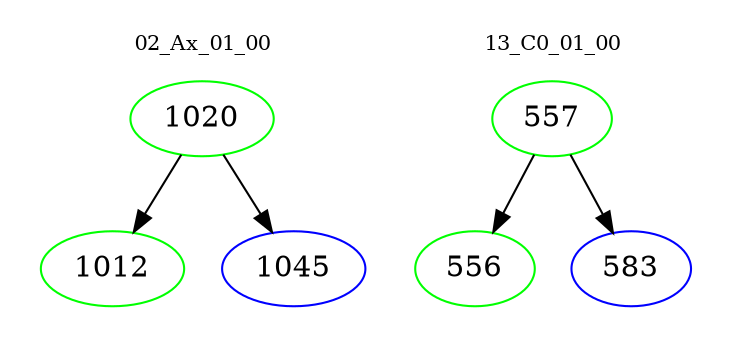 digraph{
subgraph cluster_0 {
color = white
label = "02_Ax_01_00";
fontsize=10;
T0_1020 [label="1020", color="green"]
T0_1020 -> T0_1012 [color="black"]
T0_1012 [label="1012", color="green"]
T0_1020 -> T0_1045 [color="black"]
T0_1045 [label="1045", color="blue"]
}
subgraph cluster_1 {
color = white
label = "13_C0_01_00";
fontsize=10;
T1_557 [label="557", color="green"]
T1_557 -> T1_556 [color="black"]
T1_556 [label="556", color="green"]
T1_557 -> T1_583 [color="black"]
T1_583 [label="583", color="blue"]
}
}
